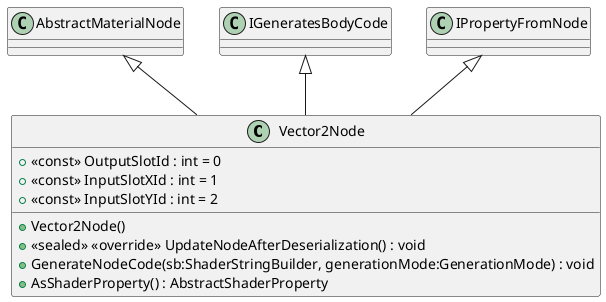 @startuml
class Vector2Node {
    + <<const>> OutputSlotId : int = 0
    + <<const>> InputSlotXId : int = 1
    + <<const>> InputSlotYId : int = 2
    + Vector2Node()
    + <<sealed>> <<override>> UpdateNodeAfterDeserialization() : void
    + GenerateNodeCode(sb:ShaderStringBuilder, generationMode:GenerationMode) : void
    + AsShaderProperty() : AbstractShaderProperty
}
AbstractMaterialNode <|-- Vector2Node
IGeneratesBodyCode <|-- Vector2Node
IPropertyFromNode <|-- Vector2Node
@enduml
